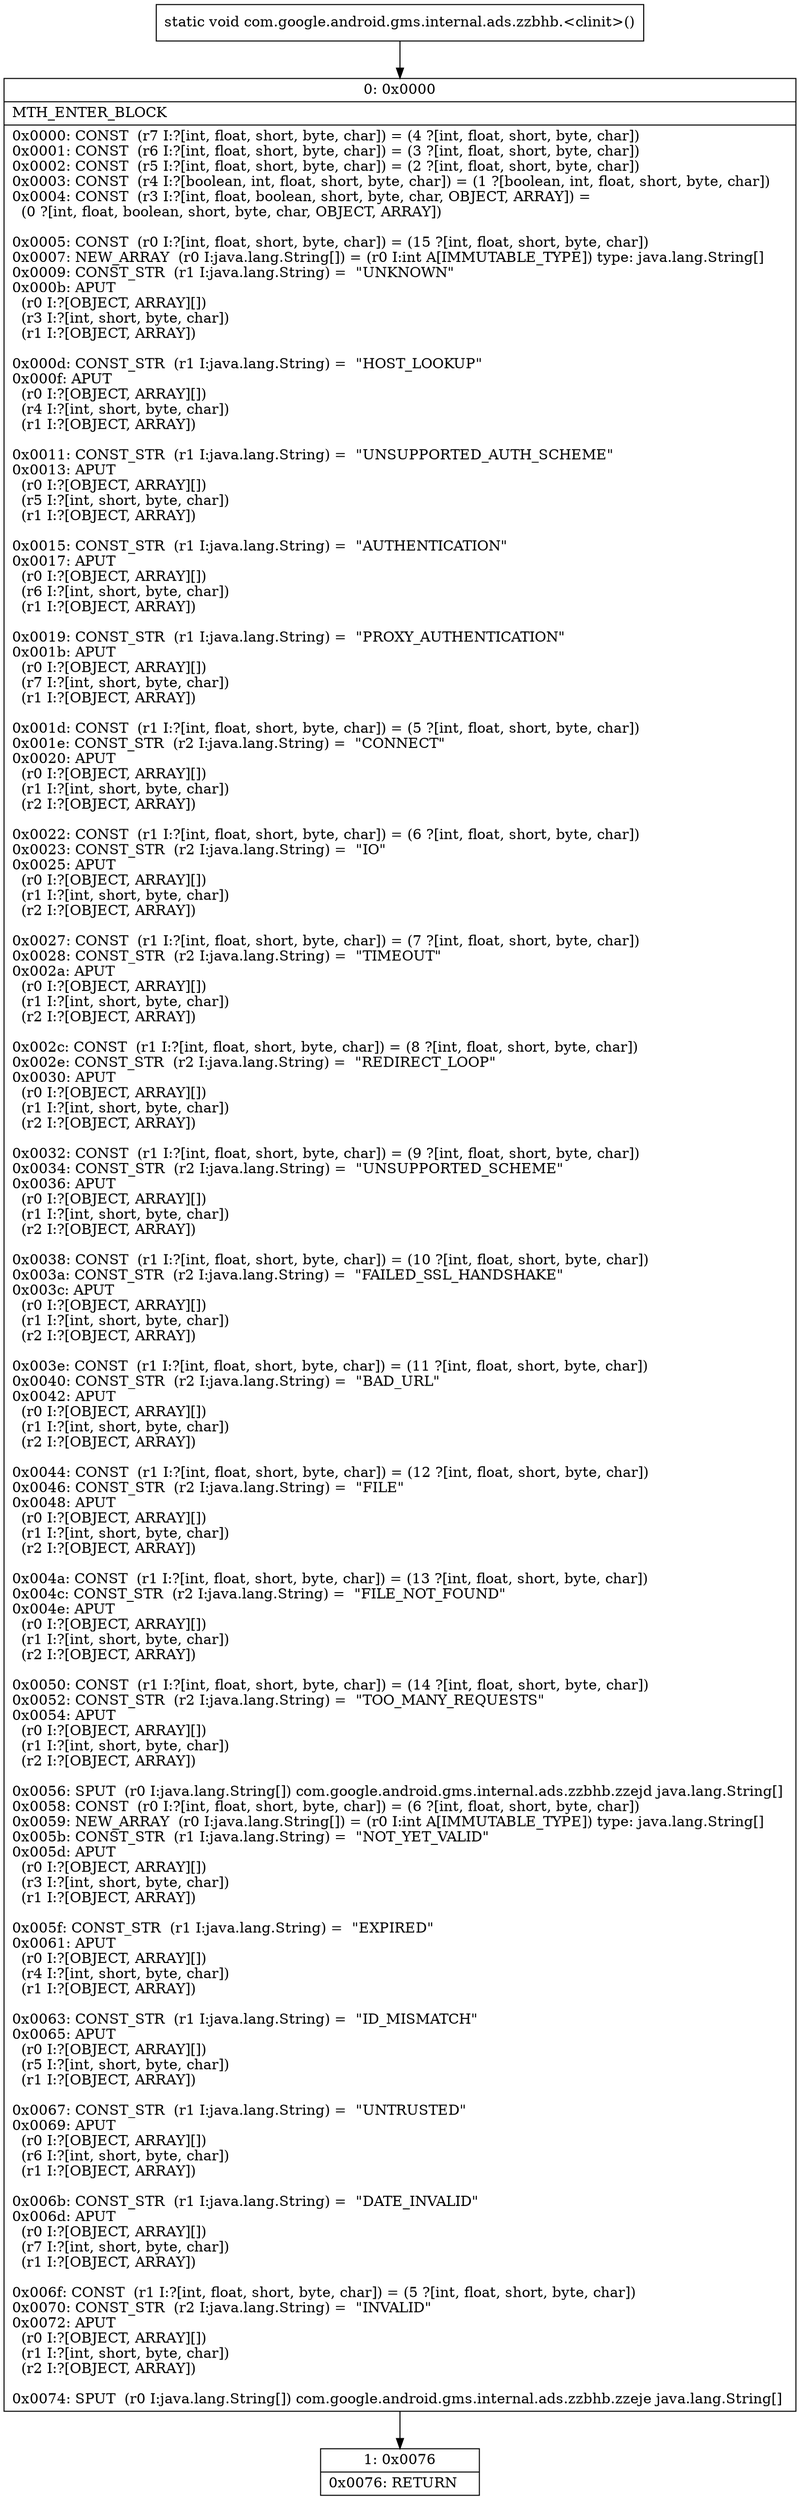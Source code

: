 digraph "CFG forcom.google.android.gms.internal.ads.zzbhb.\<clinit\>()V" {
Node_0 [shape=record,label="{0\:\ 0x0000|MTH_ENTER_BLOCK\l|0x0000: CONST  (r7 I:?[int, float, short, byte, char]) = (4 ?[int, float, short, byte, char]) \l0x0001: CONST  (r6 I:?[int, float, short, byte, char]) = (3 ?[int, float, short, byte, char]) \l0x0002: CONST  (r5 I:?[int, float, short, byte, char]) = (2 ?[int, float, short, byte, char]) \l0x0003: CONST  (r4 I:?[boolean, int, float, short, byte, char]) = (1 ?[boolean, int, float, short, byte, char]) \l0x0004: CONST  (r3 I:?[int, float, boolean, short, byte, char, OBJECT, ARRAY]) = \l  (0 ?[int, float, boolean, short, byte, char, OBJECT, ARRAY])\l \l0x0005: CONST  (r0 I:?[int, float, short, byte, char]) = (15 ?[int, float, short, byte, char]) \l0x0007: NEW_ARRAY  (r0 I:java.lang.String[]) = (r0 I:int A[IMMUTABLE_TYPE]) type: java.lang.String[] \l0x0009: CONST_STR  (r1 I:java.lang.String) =  \"UNKNOWN\" \l0x000b: APUT  \l  (r0 I:?[OBJECT, ARRAY][])\l  (r3 I:?[int, short, byte, char])\l  (r1 I:?[OBJECT, ARRAY])\l \l0x000d: CONST_STR  (r1 I:java.lang.String) =  \"HOST_LOOKUP\" \l0x000f: APUT  \l  (r0 I:?[OBJECT, ARRAY][])\l  (r4 I:?[int, short, byte, char])\l  (r1 I:?[OBJECT, ARRAY])\l \l0x0011: CONST_STR  (r1 I:java.lang.String) =  \"UNSUPPORTED_AUTH_SCHEME\" \l0x0013: APUT  \l  (r0 I:?[OBJECT, ARRAY][])\l  (r5 I:?[int, short, byte, char])\l  (r1 I:?[OBJECT, ARRAY])\l \l0x0015: CONST_STR  (r1 I:java.lang.String) =  \"AUTHENTICATION\" \l0x0017: APUT  \l  (r0 I:?[OBJECT, ARRAY][])\l  (r6 I:?[int, short, byte, char])\l  (r1 I:?[OBJECT, ARRAY])\l \l0x0019: CONST_STR  (r1 I:java.lang.String) =  \"PROXY_AUTHENTICATION\" \l0x001b: APUT  \l  (r0 I:?[OBJECT, ARRAY][])\l  (r7 I:?[int, short, byte, char])\l  (r1 I:?[OBJECT, ARRAY])\l \l0x001d: CONST  (r1 I:?[int, float, short, byte, char]) = (5 ?[int, float, short, byte, char]) \l0x001e: CONST_STR  (r2 I:java.lang.String) =  \"CONNECT\" \l0x0020: APUT  \l  (r0 I:?[OBJECT, ARRAY][])\l  (r1 I:?[int, short, byte, char])\l  (r2 I:?[OBJECT, ARRAY])\l \l0x0022: CONST  (r1 I:?[int, float, short, byte, char]) = (6 ?[int, float, short, byte, char]) \l0x0023: CONST_STR  (r2 I:java.lang.String) =  \"IO\" \l0x0025: APUT  \l  (r0 I:?[OBJECT, ARRAY][])\l  (r1 I:?[int, short, byte, char])\l  (r2 I:?[OBJECT, ARRAY])\l \l0x0027: CONST  (r1 I:?[int, float, short, byte, char]) = (7 ?[int, float, short, byte, char]) \l0x0028: CONST_STR  (r2 I:java.lang.String) =  \"TIMEOUT\" \l0x002a: APUT  \l  (r0 I:?[OBJECT, ARRAY][])\l  (r1 I:?[int, short, byte, char])\l  (r2 I:?[OBJECT, ARRAY])\l \l0x002c: CONST  (r1 I:?[int, float, short, byte, char]) = (8 ?[int, float, short, byte, char]) \l0x002e: CONST_STR  (r2 I:java.lang.String) =  \"REDIRECT_LOOP\" \l0x0030: APUT  \l  (r0 I:?[OBJECT, ARRAY][])\l  (r1 I:?[int, short, byte, char])\l  (r2 I:?[OBJECT, ARRAY])\l \l0x0032: CONST  (r1 I:?[int, float, short, byte, char]) = (9 ?[int, float, short, byte, char]) \l0x0034: CONST_STR  (r2 I:java.lang.String) =  \"UNSUPPORTED_SCHEME\" \l0x0036: APUT  \l  (r0 I:?[OBJECT, ARRAY][])\l  (r1 I:?[int, short, byte, char])\l  (r2 I:?[OBJECT, ARRAY])\l \l0x0038: CONST  (r1 I:?[int, float, short, byte, char]) = (10 ?[int, float, short, byte, char]) \l0x003a: CONST_STR  (r2 I:java.lang.String) =  \"FAILED_SSL_HANDSHAKE\" \l0x003c: APUT  \l  (r0 I:?[OBJECT, ARRAY][])\l  (r1 I:?[int, short, byte, char])\l  (r2 I:?[OBJECT, ARRAY])\l \l0x003e: CONST  (r1 I:?[int, float, short, byte, char]) = (11 ?[int, float, short, byte, char]) \l0x0040: CONST_STR  (r2 I:java.lang.String) =  \"BAD_URL\" \l0x0042: APUT  \l  (r0 I:?[OBJECT, ARRAY][])\l  (r1 I:?[int, short, byte, char])\l  (r2 I:?[OBJECT, ARRAY])\l \l0x0044: CONST  (r1 I:?[int, float, short, byte, char]) = (12 ?[int, float, short, byte, char]) \l0x0046: CONST_STR  (r2 I:java.lang.String) =  \"FILE\" \l0x0048: APUT  \l  (r0 I:?[OBJECT, ARRAY][])\l  (r1 I:?[int, short, byte, char])\l  (r2 I:?[OBJECT, ARRAY])\l \l0x004a: CONST  (r1 I:?[int, float, short, byte, char]) = (13 ?[int, float, short, byte, char]) \l0x004c: CONST_STR  (r2 I:java.lang.String) =  \"FILE_NOT_FOUND\" \l0x004e: APUT  \l  (r0 I:?[OBJECT, ARRAY][])\l  (r1 I:?[int, short, byte, char])\l  (r2 I:?[OBJECT, ARRAY])\l \l0x0050: CONST  (r1 I:?[int, float, short, byte, char]) = (14 ?[int, float, short, byte, char]) \l0x0052: CONST_STR  (r2 I:java.lang.String) =  \"TOO_MANY_REQUESTS\" \l0x0054: APUT  \l  (r0 I:?[OBJECT, ARRAY][])\l  (r1 I:?[int, short, byte, char])\l  (r2 I:?[OBJECT, ARRAY])\l \l0x0056: SPUT  (r0 I:java.lang.String[]) com.google.android.gms.internal.ads.zzbhb.zzejd java.lang.String[] \l0x0058: CONST  (r0 I:?[int, float, short, byte, char]) = (6 ?[int, float, short, byte, char]) \l0x0059: NEW_ARRAY  (r0 I:java.lang.String[]) = (r0 I:int A[IMMUTABLE_TYPE]) type: java.lang.String[] \l0x005b: CONST_STR  (r1 I:java.lang.String) =  \"NOT_YET_VALID\" \l0x005d: APUT  \l  (r0 I:?[OBJECT, ARRAY][])\l  (r3 I:?[int, short, byte, char])\l  (r1 I:?[OBJECT, ARRAY])\l \l0x005f: CONST_STR  (r1 I:java.lang.String) =  \"EXPIRED\" \l0x0061: APUT  \l  (r0 I:?[OBJECT, ARRAY][])\l  (r4 I:?[int, short, byte, char])\l  (r1 I:?[OBJECT, ARRAY])\l \l0x0063: CONST_STR  (r1 I:java.lang.String) =  \"ID_MISMATCH\" \l0x0065: APUT  \l  (r0 I:?[OBJECT, ARRAY][])\l  (r5 I:?[int, short, byte, char])\l  (r1 I:?[OBJECT, ARRAY])\l \l0x0067: CONST_STR  (r1 I:java.lang.String) =  \"UNTRUSTED\" \l0x0069: APUT  \l  (r0 I:?[OBJECT, ARRAY][])\l  (r6 I:?[int, short, byte, char])\l  (r1 I:?[OBJECT, ARRAY])\l \l0x006b: CONST_STR  (r1 I:java.lang.String) =  \"DATE_INVALID\" \l0x006d: APUT  \l  (r0 I:?[OBJECT, ARRAY][])\l  (r7 I:?[int, short, byte, char])\l  (r1 I:?[OBJECT, ARRAY])\l \l0x006f: CONST  (r1 I:?[int, float, short, byte, char]) = (5 ?[int, float, short, byte, char]) \l0x0070: CONST_STR  (r2 I:java.lang.String) =  \"INVALID\" \l0x0072: APUT  \l  (r0 I:?[OBJECT, ARRAY][])\l  (r1 I:?[int, short, byte, char])\l  (r2 I:?[OBJECT, ARRAY])\l \l0x0074: SPUT  (r0 I:java.lang.String[]) com.google.android.gms.internal.ads.zzbhb.zzeje java.lang.String[] \l}"];
Node_1 [shape=record,label="{1\:\ 0x0076|0x0076: RETURN   \l}"];
MethodNode[shape=record,label="{static void com.google.android.gms.internal.ads.zzbhb.\<clinit\>() }"];
MethodNode -> Node_0;
Node_0 -> Node_1;
}

